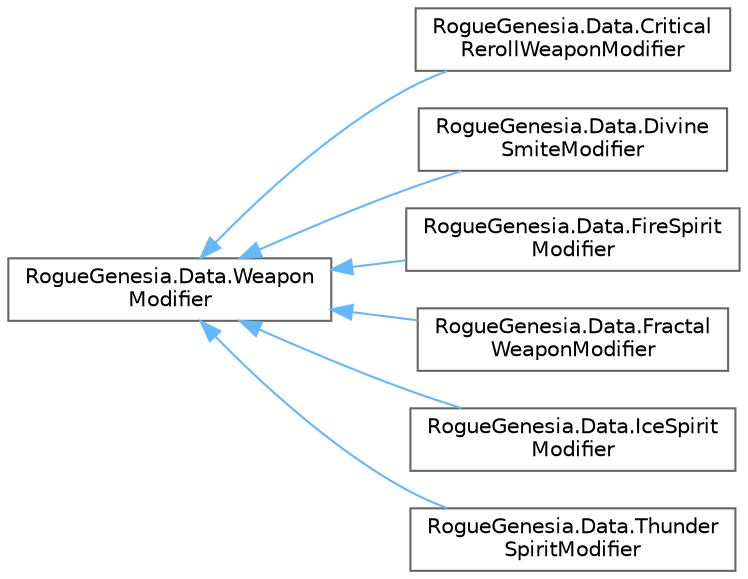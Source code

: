 digraph "Graphical Class Hierarchy"
{
 // LATEX_PDF_SIZE
  bgcolor="transparent";
  edge [fontname=Helvetica,fontsize=10,labelfontname=Helvetica,labelfontsize=10];
  node [fontname=Helvetica,fontsize=10,shape=box,height=0.2,width=0.4];
  rankdir="LR";
  Node0 [label="RogueGenesia.Data.Weapon\lModifier",height=0.2,width=0.4,color="grey40", fillcolor="white", style="filled",URL="$class_rogue_genesia_1_1_data_1_1_weapon_modifier.html",tooltip=" "];
  Node0 -> Node1 [dir="back",color="steelblue1",style="solid"];
  Node1 [label="RogueGenesia.Data.Critical\lRerollWeaponModifier",height=0.2,width=0.4,color="grey40", fillcolor="white", style="filled",URL="$class_rogue_genesia_1_1_data_1_1_critical_reroll_weapon_modifier.html",tooltip=" "];
  Node0 -> Node2 [dir="back",color="steelblue1",style="solid"];
  Node2 [label="RogueGenesia.Data.Divine\lSmiteModifier",height=0.2,width=0.4,color="grey40", fillcolor="white", style="filled",URL="$class_rogue_genesia_1_1_data_1_1_divine_smite_modifier.html",tooltip=" "];
  Node0 -> Node3 [dir="back",color="steelblue1",style="solid"];
  Node3 [label="RogueGenesia.Data.FireSpirit\lModifier",height=0.2,width=0.4,color="grey40", fillcolor="white", style="filled",URL="$class_rogue_genesia_1_1_data_1_1_fire_spirit_modifier.html",tooltip=" "];
  Node0 -> Node4 [dir="back",color="steelblue1",style="solid"];
  Node4 [label="RogueGenesia.Data.Fractal\lWeaponModifier",height=0.2,width=0.4,color="grey40", fillcolor="white", style="filled",URL="$class_rogue_genesia_1_1_data_1_1_fractal_weapon_modifier.html",tooltip=" "];
  Node0 -> Node5 [dir="back",color="steelblue1",style="solid"];
  Node5 [label="RogueGenesia.Data.IceSpirit\lModifier",height=0.2,width=0.4,color="grey40", fillcolor="white", style="filled",URL="$class_rogue_genesia_1_1_data_1_1_ice_spirit_modifier.html",tooltip=" "];
  Node0 -> Node6 [dir="back",color="steelblue1",style="solid"];
  Node6 [label="RogueGenesia.Data.Thunder\lSpiritModifier",height=0.2,width=0.4,color="grey40", fillcolor="white", style="filled",URL="$class_rogue_genesia_1_1_data_1_1_thunder_spirit_modifier.html",tooltip=" "];
}
